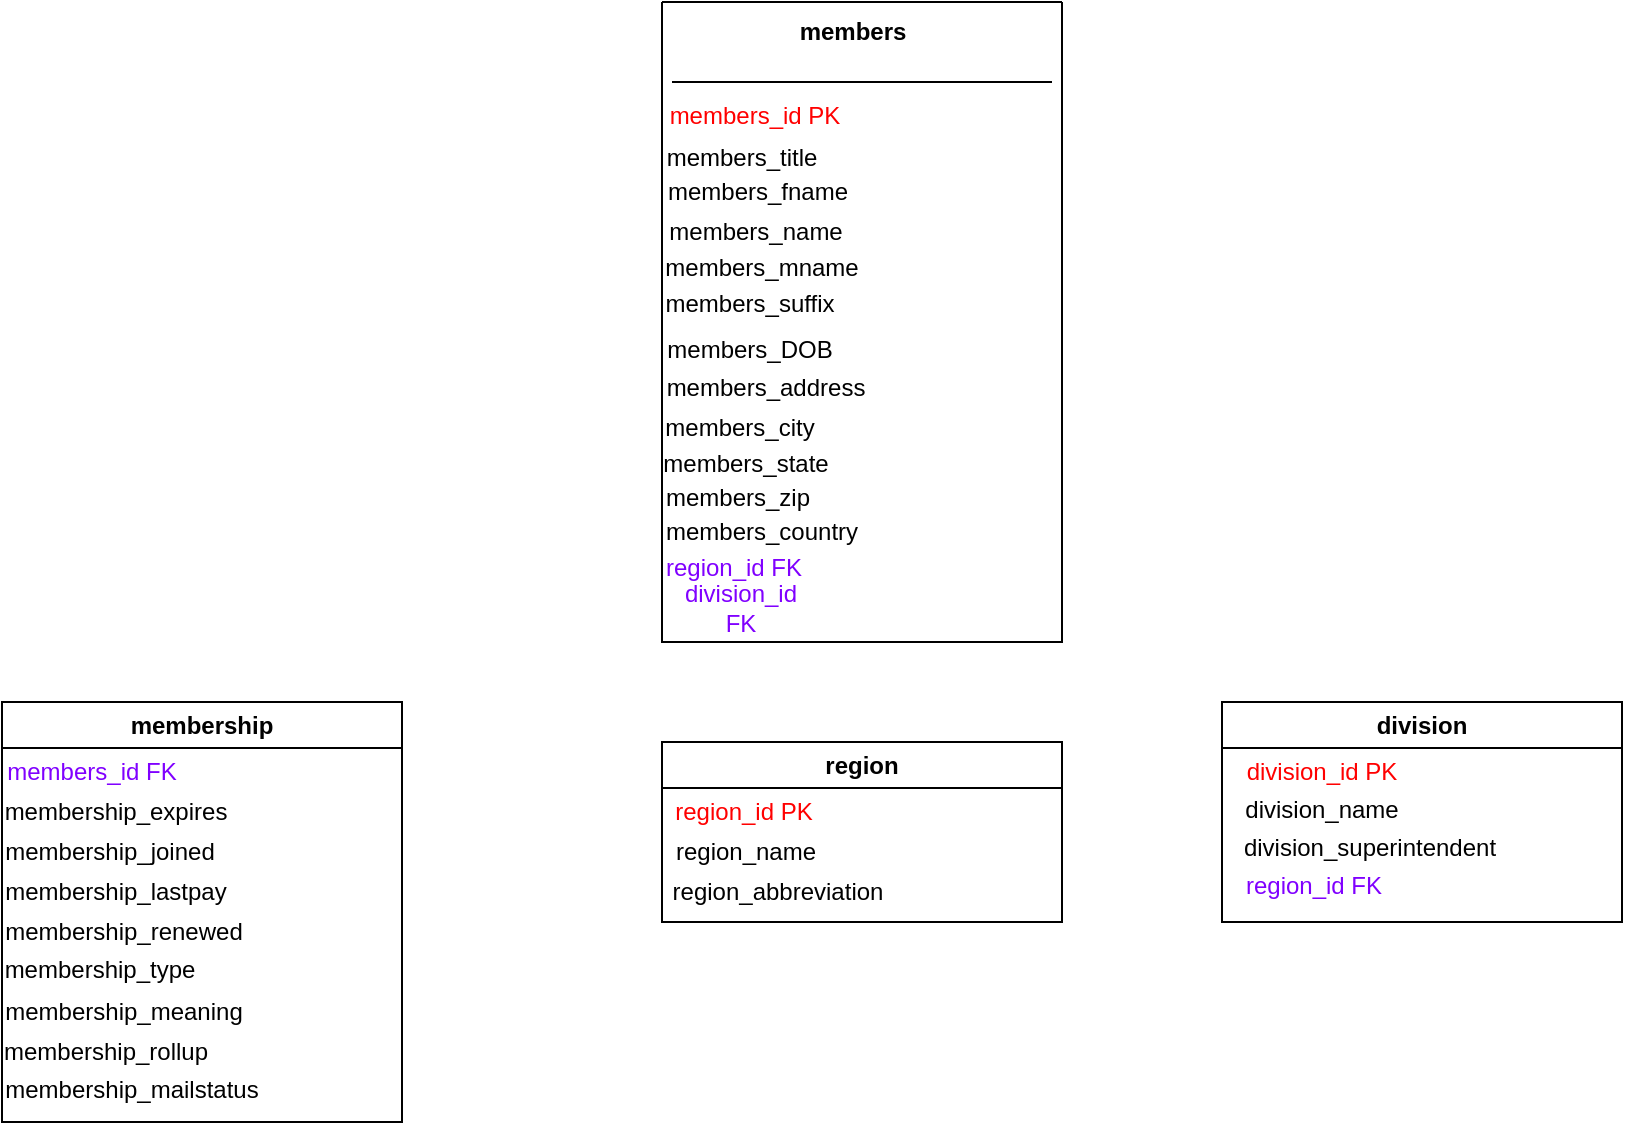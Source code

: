 <mxfile version="26.0.10">
  <diagram name="Page-1" id="brh3cflEjhPxXMnf6fBR">
    <mxGraphModel dx="1235" dy="1724" grid="1" gridSize="10" guides="1" tooltips="1" connect="1" arrows="1" fold="1" page="1" pageScale="1" pageWidth="850" pageHeight="1100" math="0" shadow="0">
      <root>
        <mxCell id="0" />
        <mxCell id="1" parent="0" />
        <mxCell id="EPe0qUNadaAKurA8GOma-1" value="" style="swimlane;startSize=0;" vertex="1" parent="1">
          <mxGeometry x="360" y="-520" width="200" height="320" as="geometry" />
        </mxCell>
        <mxCell id="EPe0qUNadaAKurA8GOma-5" value="&lt;b&gt;members&lt;/b&gt;" style="text;html=1;align=center;verticalAlign=middle;resizable=0;points=[];autosize=1;strokeColor=none;fillColor=none;" vertex="1" parent="EPe0qUNadaAKurA8GOma-1">
          <mxGeometry x="55" width="80" height="30" as="geometry" />
        </mxCell>
        <mxCell id="EPe0qUNadaAKurA8GOma-6" value="&lt;span style=&quot;color: rgb(255, 0, 0);&quot;&gt;members_id PK&lt;/span&gt;" style="text;html=1;align=center;verticalAlign=middle;whiteSpace=wrap;rounded=0;" vertex="1" parent="EPe0qUNadaAKurA8GOma-1">
          <mxGeometry x="-11" y="42" width="115" height="30" as="geometry" />
        </mxCell>
        <mxCell id="EPe0qUNadaAKurA8GOma-7" value="&lt;br&gt;members_title" style="text;html=1;align=center;verticalAlign=middle;whiteSpace=wrap;rounded=0;" vertex="1" parent="EPe0qUNadaAKurA8GOma-1">
          <mxGeometry x="10" y="55" width="60" height="30" as="geometry" />
        </mxCell>
        <mxCell id="EPe0qUNadaAKurA8GOma-8" value="&lt;br&gt;members_fname&lt;div&gt;&lt;br/&gt;&lt;/div&gt;" style="text;html=1;align=center;verticalAlign=middle;whiteSpace=wrap;rounded=0;" vertex="1" parent="EPe0qUNadaAKurA8GOma-1">
          <mxGeometry x="17.5" y="80" width="60" height="30" as="geometry" />
        </mxCell>
        <mxCell id="EPe0qUNadaAKurA8GOma-9" value="&lt;br&gt;members_name" style="text;html=1;align=center;verticalAlign=middle;whiteSpace=wrap;rounded=0;" vertex="1" parent="EPe0qUNadaAKurA8GOma-1">
          <mxGeometry x="16.5" y="92" width="60" height="30" as="geometry" />
        </mxCell>
        <mxCell id="EPe0qUNadaAKurA8GOma-10" value="&lt;br&gt;members_mname" style="text;html=1;align=center;verticalAlign=middle;whiteSpace=wrap;rounded=0;" vertex="1" parent="EPe0qUNadaAKurA8GOma-1">
          <mxGeometry x="20" y="110" width="60" height="30" as="geometry" />
        </mxCell>
        <mxCell id="EPe0qUNadaAKurA8GOma-11" value="" style="endArrow=none;html=1;rounded=0;" edge="1" parent="EPe0qUNadaAKurA8GOma-1">
          <mxGeometry width="50" height="50" relative="1" as="geometry">
            <mxPoint x="5" y="40" as="sourcePoint" />
            <mxPoint x="195" y="40" as="targetPoint" />
          </mxGeometry>
        </mxCell>
        <mxCell id="EPe0qUNadaAKurA8GOma-12" value="&lt;br&gt;members_suffix&lt;div&gt;&lt;br/&gt;&lt;/div&gt;" style="text;html=1;align=center;verticalAlign=middle;whiteSpace=wrap;rounded=0;" vertex="1" parent="EPe0qUNadaAKurA8GOma-1">
          <mxGeometry x="13.5" y="136" width="60" height="30" as="geometry" />
        </mxCell>
        <mxCell id="EPe0qUNadaAKurA8GOma-13" value="members_DOB" style="text;html=1;align=center;verticalAlign=middle;whiteSpace=wrap;rounded=0;" vertex="1" parent="EPe0qUNadaAKurA8GOma-1">
          <mxGeometry x="13.5" y="159" width="60" height="30" as="geometry" />
        </mxCell>
        <mxCell id="EPe0qUNadaAKurA8GOma-14" value="members_address" style="text;html=1;align=center;verticalAlign=middle;whiteSpace=wrap;rounded=0;" vertex="1" parent="EPe0qUNadaAKurA8GOma-1">
          <mxGeometry x="22" y="178" width="60" height="30" as="geometry" />
        </mxCell>
        <mxCell id="EPe0qUNadaAKurA8GOma-15" value="members_city" style="text;html=1;align=center;verticalAlign=middle;whiteSpace=wrap;rounded=0;" vertex="1" parent="EPe0qUNadaAKurA8GOma-1">
          <mxGeometry x="9" y="198" width="60" height="30" as="geometry" />
        </mxCell>
        <mxCell id="EPe0qUNadaAKurA8GOma-16" value="members_state" style="text;html=1;align=center;verticalAlign=middle;whiteSpace=wrap;rounded=0;" vertex="1" parent="EPe0qUNadaAKurA8GOma-1">
          <mxGeometry x="11.5" y="216" width="60" height="30" as="geometry" />
        </mxCell>
        <mxCell id="EPe0qUNadaAKurA8GOma-17" value="members_zip" style="text;html=1;align=center;verticalAlign=middle;whiteSpace=wrap;rounded=0;" vertex="1" parent="EPe0qUNadaAKurA8GOma-1">
          <mxGeometry x="8" y="233" width="60" height="30" as="geometry" />
        </mxCell>
        <mxCell id="EPe0qUNadaAKurA8GOma-18" value="members_country" style="text;html=1;align=center;verticalAlign=middle;whiteSpace=wrap;rounded=0;" vertex="1" parent="EPe0qUNadaAKurA8GOma-1">
          <mxGeometry x="20" y="250" width="60" height="30" as="geometry" />
        </mxCell>
        <mxCell id="EPe0qUNadaAKurA8GOma-19" value="&lt;span style=&quot;color: light-dark(rgb(128, 0, 255), rgb(237, 237, 237));&quot;&gt;region_id FK&lt;/span&gt;" style="text;html=1;align=center;verticalAlign=middle;whiteSpace=wrap;rounded=0;" vertex="1" parent="EPe0qUNadaAKurA8GOma-1">
          <mxGeometry x="-4" y="268" width="80" height="30" as="geometry" />
        </mxCell>
        <mxCell id="EPe0qUNadaAKurA8GOma-20" value="&lt;span style=&quot;color: light-dark(rgb(128, 0, 255), rgb(237, 237, 237));&quot;&gt;division_id FK&lt;/span&gt;" style="text;html=1;align=center;verticalAlign=middle;whiteSpace=wrap;rounded=0;" vertex="1" parent="EPe0qUNadaAKurA8GOma-1">
          <mxGeometry x="2" y="288" width="75" height="30" as="geometry" />
        </mxCell>
        <mxCell id="EPe0qUNadaAKurA8GOma-21" value="membership" style="swimlane;whiteSpace=wrap;html=1;" vertex="1" parent="1">
          <mxGeometry x="30" y="-170" width="200" height="210" as="geometry" />
        </mxCell>
        <mxCell id="EPe0qUNadaAKurA8GOma-22" value="&lt;span style=&quot;color: light-dark(rgb(128, 0, 255), rgb(237, 237, 237));&quot;&gt;members_id FK&lt;/span&gt;" style="text;html=1;align=center;verticalAlign=middle;whiteSpace=wrap;rounded=0;" vertex="1" parent="EPe0qUNadaAKurA8GOma-21">
          <mxGeometry y="20" width="90" height="30" as="geometry" />
        </mxCell>
        <mxCell id="EPe0qUNadaAKurA8GOma-23" value="membership_expires" style="text;html=1;align=center;verticalAlign=middle;whiteSpace=wrap;rounded=0;" vertex="1" parent="EPe0qUNadaAKurA8GOma-21">
          <mxGeometry x="27" y="40" width="60" height="30" as="geometry" />
        </mxCell>
        <mxCell id="EPe0qUNadaAKurA8GOma-24" value="membership_joined" style="text;html=1;align=center;verticalAlign=middle;whiteSpace=wrap;rounded=0;" vertex="1" parent="EPe0qUNadaAKurA8GOma-21">
          <mxGeometry x="24" y="60" width="60" height="30" as="geometry" />
        </mxCell>
        <mxCell id="EPe0qUNadaAKurA8GOma-25" value="membership_lastpay" style="text;html=1;align=center;verticalAlign=middle;whiteSpace=wrap;rounded=0;" vertex="1" parent="EPe0qUNadaAKurA8GOma-21">
          <mxGeometry x="27" y="80" width="60" height="30" as="geometry" />
        </mxCell>
        <mxCell id="EPe0qUNadaAKurA8GOma-26" value="membership_renewed" style="text;html=1;align=center;verticalAlign=middle;whiteSpace=wrap;rounded=0;" vertex="1" parent="EPe0qUNadaAKurA8GOma-21">
          <mxGeometry x="31" y="100" width="60" height="30" as="geometry" />
        </mxCell>
        <mxCell id="EPe0qUNadaAKurA8GOma-28" value="membership_type" style="text;html=1;align=center;verticalAlign=middle;whiteSpace=wrap;rounded=0;" vertex="1" parent="EPe0qUNadaAKurA8GOma-21">
          <mxGeometry x="19" y="119" width="60" height="30" as="geometry" />
        </mxCell>
        <mxCell id="EPe0qUNadaAKurA8GOma-29" value="membership_meaning" style="text;html=1;align=center;verticalAlign=middle;whiteSpace=wrap;rounded=0;" vertex="1" parent="EPe0qUNadaAKurA8GOma-21">
          <mxGeometry x="31" y="140" width="60" height="30" as="geometry" />
        </mxCell>
        <mxCell id="EPe0qUNadaAKurA8GOma-30" value="membership_rollup" style="text;html=1;align=center;verticalAlign=middle;whiteSpace=wrap;rounded=0;" vertex="1" parent="EPe0qUNadaAKurA8GOma-21">
          <mxGeometry x="22" y="160" width="60" height="30" as="geometry" />
        </mxCell>
        <mxCell id="EPe0qUNadaAKurA8GOma-32" value="membership_mailstatus" style="text;html=1;align=center;verticalAlign=middle;whiteSpace=wrap;rounded=0;" vertex="1" parent="EPe0qUNadaAKurA8GOma-21">
          <mxGeometry x="35" y="179" width="60" height="30" as="geometry" />
        </mxCell>
        <mxCell id="EPe0qUNadaAKurA8GOma-33" value="region" style="swimlane;whiteSpace=wrap;html=1;" vertex="1" parent="1">
          <mxGeometry x="360" y="-150" width="200" height="90" as="geometry" />
        </mxCell>
        <mxCell id="EPe0qUNadaAKurA8GOma-34" value="&lt;span style=&quot;color: light-dark(rgb(255, 0, 0), rgb(237, 237, 237));&quot;&gt;region_id PK&lt;/span&gt;" style="text;html=1;align=center;verticalAlign=middle;whiteSpace=wrap;rounded=0;" vertex="1" parent="EPe0qUNadaAKurA8GOma-33">
          <mxGeometry x="1" y="20" width="80" height="30" as="geometry" />
        </mxCell>
        <mxCell id="EPe0qUNadaAKurA8GOma-35" value="region_name" style="text;html=1;align=center;verticalAlign=middle;whiteSpace=wrap;rounded=0;" vertex="1" parent="EPe0qUNadaAKurA8GOma-33">
          <mxGeometry x="11.5" y="40" width="60" height="30" as="geometry" />
        </mxCell>
        <mxCell id="EPe0qUNadaAKurA8GOma-37" value="region_abbreviation" style="text;html=1;align=center;verticalAlign=middle;whiteSpace=wrap;rounded=0;" vertex="1" parent="EPe0qUNadaAKurA8GOma-33">
          <mxGeometry x="28" y="60" width="60" height="30" as="geometry" />
        </mxCell>
        <mxCell id="EPe0qUNadaAKurA8GOma-38" value="division" style="swimlane;whiteSpace=wrap;html=1;" vertex="1" parent="1">
          <mxGeometry x="640" y="-170" width="200" height="110" as="geometry" />
        </mxCell>
        <mxCell id="EPe0qUNadaAKurA8GOma-39" value="&lt;span style=&quot;color: rgb(255, 0, 0);&quot;&gt;division_id PK&lt;/span&gt;" style="text;html=1;align=center;verticalAlign=middle;whiteSpace=wrap;rounded=0;" vertex="1" parent="EPe0qUNadaAKurA8GOma-38">
          <mxGeometry x="10" y="20" width="80" height="30" as="geometry" />
        </mxCell>
        <mxCell id="EPe0qUNadaAKurA8GOma-40" value="division_name" style="text;html=1;align=center;verticalAlign=middle;whiteSpace=wrap;rounded=0;" vertex="1" parent="EPe0qUNadaAKurA8GOma-38">
          <mxGeometry x="20" y="39" width="60" height="30" as="geometry" />
        </mxCell>
        <mxCell id="EPe0qUNadaAKurA8GOma-41" value="division_superintendent" style="text;html=1;align=center;verticalAlign=middle;whiteSpace=wrap;rounded=0;" vertex="1" parent="EPe0qUNadaAKurA8GOma-38">
          <mxGeometry x="44" y="58" width="60" height="30" as="geometry" />
        </mxCell>
        <mxCell id="EPe0qUNadaAKurA8GOma-42" value="&lt;span style=&quot;color: light-dark(rgb(128, 0, 255), rgb(237, 237, 237));&quot;&gt;region_id FK&lt;/span&gt;" style="text;html=1;align=center;verticalAlign=middle;whiteSpace=wrap;rounded=0;" vertex="1" parent="EPe0qUNadaAKurA8GOma-38">
          <mxGeometry x="3" y="77" width="86" height="30" as="geometry" />
        </mxCell>
      </root>
    </mxGraphModel>
  </diagram>
</mxfile>

